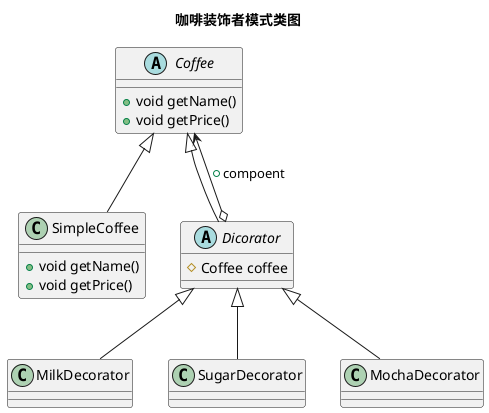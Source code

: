 @startuml

title 咖啡装饰者模式类图

abstract class Coffee {
    + void getName()
    + void getPrice()
}

class SimpleCoffee {
    + void getName()
    + void getPrice()
}

abstract class Dicorator {
    # Coffee coffee
}

Coffee <|-- SimpleCoffee
Coffee <|-- Dicorator
Coffee <--o Dicorator:+compoent

class MilkDecorator {
}

class SugarDecorator {
}

class MochaDecorator {
}

Dicorator <|-- MilkDecorator
Dicorator <|-- SugarDecorator
Dicorator <|-- MochaDecorator

@enduml
